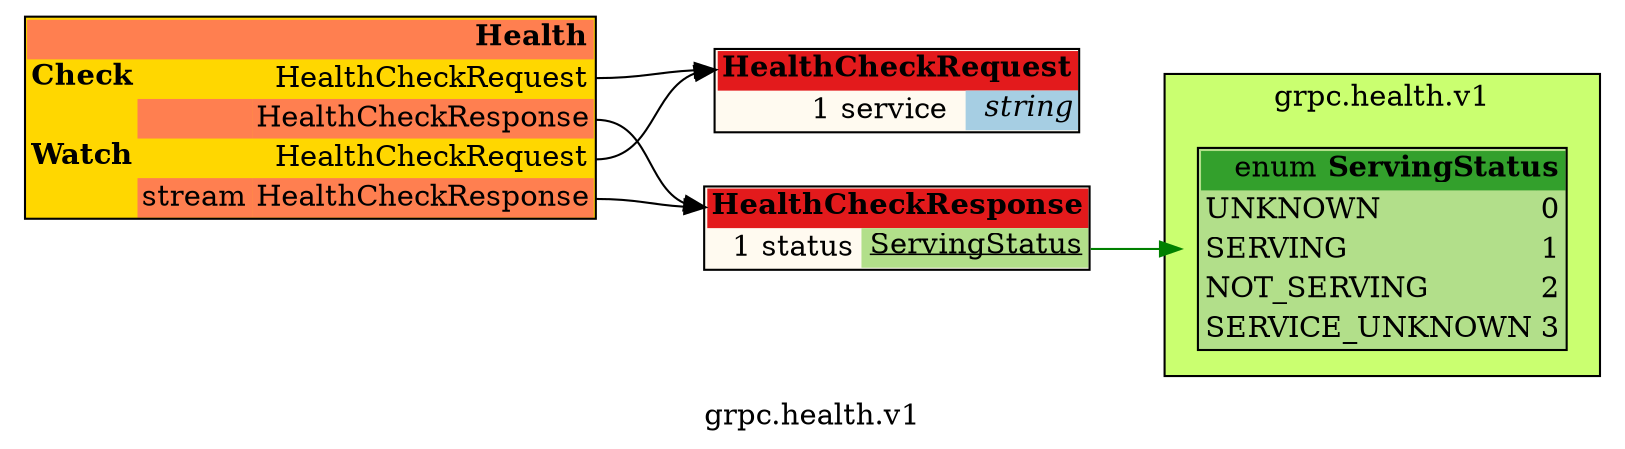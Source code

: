 digraph protodot {
	Node_Ja_100 [ shape=plaintext, tooltip="grpc.health.v1.HealthCheckRequest", label=<<TABLE BORDER="1" CELLBORDER="0" CELLSPACING="0" BGCOLOR="#fffaf0"><TR><TD COLSPAN="4" PORT="header" BGCOLOR="#e31a1c" ALIGN="right"><b>HealthCheckRequest</b></TD></TR><TR><TD ALIGN="right"></TD><TD ALIGN="right">1</TD><TD ALIGN="left">service</TD><TD BGCOLOR="#a6cee3" PORT="poservice" ALIGN="right" TITLE="string"><i>string</i></TD></TR></TABLE>> ];
	Node_Ja_101 [ shape=plaintext, tooltip="grpc.health.v1.HealthCheckResponse", label=<<TABLE BORDER="1" CELLBORDER="0" CELLSPACING="0" BGCOLOR="#fffaf0"><TR><TD COLSPAN="4" PORT="header" BGCOLOR="#e31a1c" ALIGN="right"><b>HealthCheckResponse</b></TD></TR><TR><TD ALIGN="right"></TD><TD ALIGN="right">1</TD><TD ALIGN="left">status</TD><TD BGCOLOR="#b2df8a" PORT="postatus" ALIGN="right"><u>ServingStatus</u></TD></TR></TABLE>> ];
	Node_Ja_101:postatus:e->Node_Ja_102[ color="#008000", tooltip="Ja_101 --> Ja_102" ];
	Node_Ja_103 [ shape=plaintext, tooltip="Health", label=<<TABLE BORDER="1" CELLBORDER="0" CELLSPACING="0" BGCOLOR="#ffd700"><TR><TD COLSPAN="3" PORT="header" BGCOLOR="#ff7f50" ALIGN="right"><b>Health</b></TD></TR><TR><TD ALIGN="left"><b>Check</b></TD><TD></TD><TD PORT="poCheck_request" ALIGN="right">HealthCheckRequest</TD></TR><TR style="border-bottom: 1px solid red"><TD></TD><TD BGCOLOR="#ff7f50"></TD><TD PORT="poCheck_response" ALIGN="right" BGCOLOR="#ff7f50">HealthCheckResponse</TD></TR><TR><TD ALIGN="left"><b>Watch</b></TD><TD></TD><TD PORT="poWatch_request" ALIGN="right">HealthCheckRequest</TD></TR><TR style="border-bottom: 1px solid red"><TD></TD><TD BGCOLOR="#ff7f50">stream</TD><TD PORT="poWatch_response" ALIGN="right" BGCOLOR="#ff7f50">HealthCheckResponse</TD></TR></TABLE>> ];
	Node_Ja_103:poCheck_request:e->Node_Ja_100:header[ color="#000000", tooltip="Ja_103 --> Ja_100" ];
	Node_Ja_103:poCheck_response:e->Node_Ja_101:header[ color="#000000", tooltip="Ja_103 --> Ja_101" ];
	Node_Ja_103:poWatch_request:e->Node_Ja_100:header[ color="#000000", tooltip="Ja_103 --> Ja_100" ];
	Node_Ja_103:poWatch_response:e->Node_Ja_101:header[ color="#000000", tooltip="Ja_103 --> Ja_101" ];
	bgcolor="transparent";
	label="grpc.health.v1";
	node [ shape=plaintext, fontsize=10, fontname="Ubuntu" ] ;
	rankdir=LR;
	subgraph cluster_efd015169d3a {
	label="grpc.health.v1";
	tooltip="grpc.health.v1";
	style=filled;
	fillcolor="#caff70";
	Node_Ja_102 [ shape=plaintext, tooltip="ServingStatus", label=<<TABLE BORDER="1" CELLBORDER="0" CELLSPACING="0" BGCOLOR="#b2df8a"><TR><TD COLSPAN="2" PORT="header" BGCOLOR="#33a02c" ALIGN="right">enum <b>ServingStatus</b></TD></TR><TR><TD BGCOLOR="#b2df8a" ALIGN="left">UNKNOWN</TD><TD BGCOLOR="#b2df8a" ALIGN="left">0</TD></TR><TR><TD BGCOLOR="#b2df8a" ALIGN="left">SERVING</TD><TD BGCOLOR="#b2df8a" ALIGN="left">1</TD></TR><TR><TD BGCOLOR="#b2df8a" ALIGN="left">NOT_SERVING</TD><TD BGCOLOR="#b2df8a" ALIGN="left">2</TD></TR><TR><TD BGCOLOR="#b2df8a" ALIGN="left">SERVICE_UNKNOWN</TD><TD BGCOLOR="#b2df8a" ALIGN="left">3</TD></TR></TABLE>> ];

}
;
	tooltip="grpc.health.v1";

}
